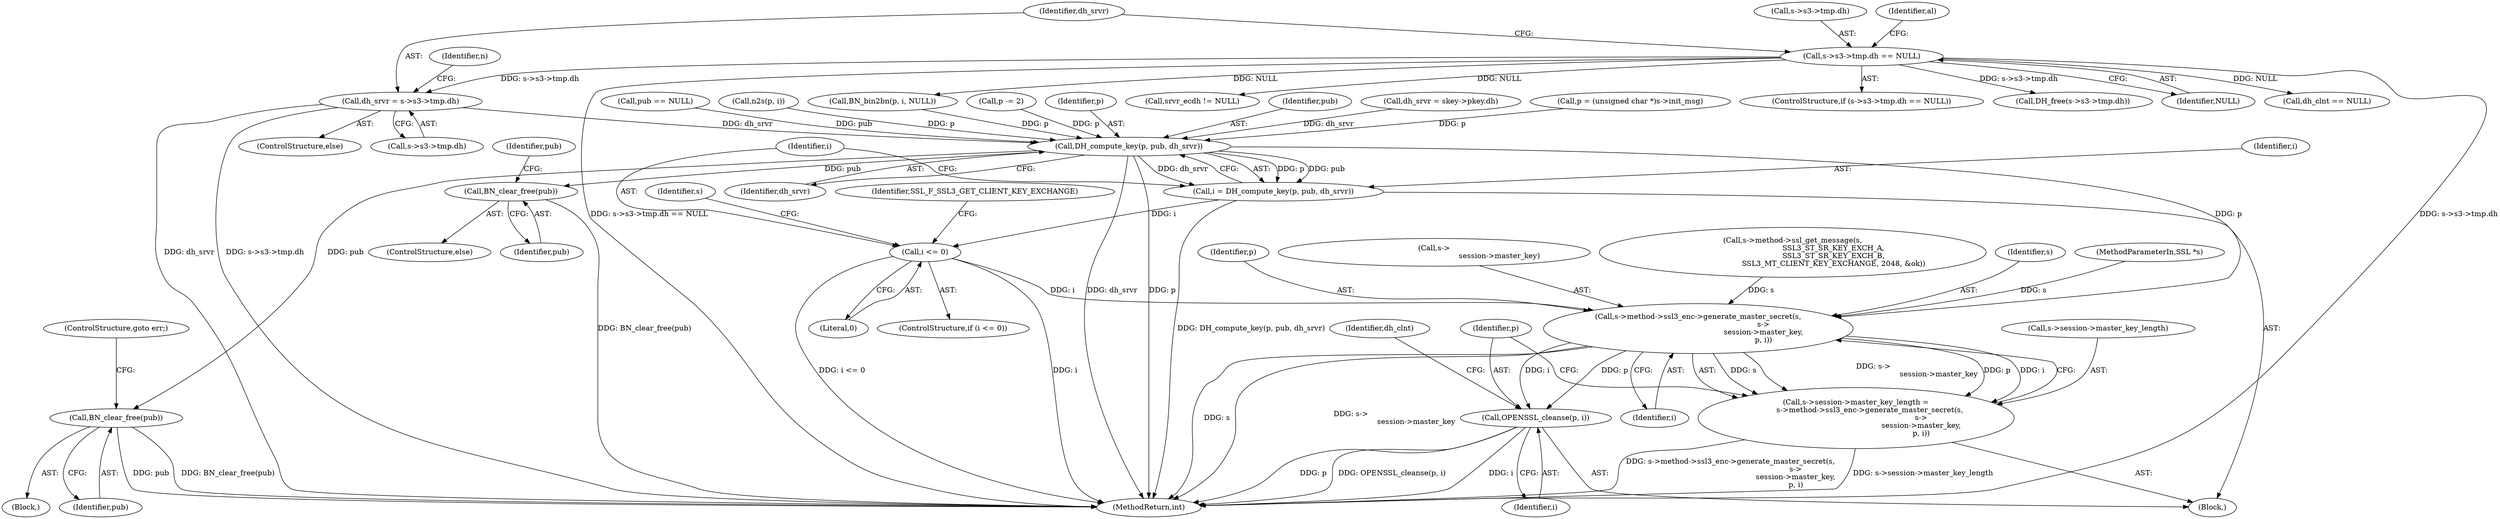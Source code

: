 digraph "0_openssl_3c66a669dfc7b3792f7af0758ea26fe8502ce70c@pointer" {
"1000667" [label="(Call,dh_srvr = s->s3->tmp.dh)"];
"1000649" [label="(Call,s->s3->tmp.dh == NULL)"];
"1000740" [label="(Call,DH_compute_key(p, pub, dh_srvr))"];
"1000738" [label="(Call,i = DH_compute_key(p, pub, dh_srvr))"];
"1000745" [label="(Call,i <= 0)"];
"1000788" [label="(Call,s->method->ssl3_enc->generate_master_secret(s,\n                                                        s->\n                                                        session->master_key,\n                                                        p, i))"];
"1000782" [label="(Call,s->session->master_key_length =\n            s->method->ssl3_enc->generate_master_secret(s,\n                                                        s->\n                                                        session->master_key,\n                                                        p, i))"];
"1000797" [label="(Call,OPENSSL_cleanse(p, i))"];
"1000752" [label="(Call,BN_clear_free(pub))"];
"1000777" [label="(Call,BN_clear_free(pub))"];
"1000746" [label="(Identifier,i)"];
"1002148" [label="(Call,srvr_ecdh != NULL)"];
"1000797" [label="(Call,OPENSSL_cleanse(p, i))"];
"1000782" [label="(Call,s->session->master_key_length =\n            s->method->ssl3_enc->generate_master_secret(s,\n                                                        s->\n                                                        session->master_key,\n                                                        p, i))"];
"1000648" [label="(ControlStructure,if (s->s3->tmp.dh == NULL))"];
"1000750" [label="(Identifier,SSL_F_SSL3_GET_CLIENT_KEY_EXCHANGE)"];
"1000747" [label="(Literal,0)"];
"1000798" [label="(Identifier,p)"];
"1000666" [label="(ControlStructure,else)"];
"1000575" [label="(Call,p -= 2)"];
"1000755" [label="(Call,DH_free(s->s3->tmp.dh))"];
"1000660" [label="(Identifier,al)"];
"1000739" [label="(Identifier,i)"];
"1000753" [label="(Identifier,pub)"];
"1000795" [label="(Identifier,p)"];
"1000754" [label="(ControlStructure,goto err;)"];
"1000649" [label="(Call,s->s3->tmp.dh == NULL)"];
"1002163" [label="(MethodReturn,int)"];
"1000517" [label="(Block,)"];
"1000752" [label="(Call,BN_clear_free(pub))"];
"1000667" [label="(Call,dh_srvr = s->s3->tmp.dh)"];
"1000790" [label="(Call,s->\n                                                        session->master_key)"];
"1000741" [label="(Identifier,p)"];
"1000796" [label="(Identifier,i)"];
"1000745" [label="(Call,i <= 0)"];
"1000657" [label="(Identifier,NULL)"];
"1000186" [label="(Call,s->method->ssl_get_message(s,\n                                   SSL3_ST_SR_KEY_EXCH_A,\n                                   SSL3_ST_SR_KEY_EXCH_B,\n                                   SSL3_MT_CLIENT_KEY_EXCHANGE, 2048, &ok))"];
"1000776" [label="(ControlStructure,else)"];
"1000780" [label="(Identifier,pub)"];
"1000738" [label="(Call,i = DH_compute_key(p, pub, dh_srvr))"];
"1000704" [label="(Call,dh_clnt == NULL)"];
"1000748" [label="(Block,)"];
"1000742" [label="(Identifier,pub)"];
"1000668" [label="(Identifier,dh_srvr)"];
"1000640" [label="(Call,dh_srvr = skey->pkey.dh)"];
"1000788" [label="(Call,s->method->ssl3_enc->generate_master_secret(s,\n                                                        s->\n                                                        session->master_key,\n                                                        p, i))"];
"1000650" [label="(Call,s->s3->tmp.dh)"];
"1000799" [label="(Identifier,i)"];
"1000801" [label="(Identifier,dh_clnt)"];
"1000778" [label="(Identifier,pub)"];
"1000789" [label="(Identifier,s)"];
"1000744" [label="(ControlStructure,if (i <= 0))"];
"1000142" [label="(MethodParameterIn,SSL *s)"];
"1000669" [label="(Call,s->s3->tmp.dh)"];
"1000725" [label="(Call,BN_bin2bn(p, i, NULL))"];
"1000201" [label="(Call,p = (unsigned char *)s->init_msg)"];
"1000777" [label="(Call,BN_clear_free(pub))"];
"1000783" [label="(Call,s->session->master_key_length)"];
"1000730" [label="(Call,pub == NULL)"];
"1000740" [label="(Call,DH_compute_key(p, pub, dh_srvr))"];
"1000743" [label="(Identifier,dh_srvr)"];
"1000678" [label="(Identifier,n)"];
"1000759" [label="(Identifier,s)"];
"1000532" [label="(Call,n2s(p, i))"];
"1000667" -> "1000666"  [label="AST: "];
"1000667" -> "1000669"  [label="CFG: "];
"1000668" -> "1000667"  [label="AST: "];
"1000669" -> "1000667"  [label="AST: "];
"1000678" -> "1000667"  [label="CFG: "];
"1000667" -> "1002163"  [label="DDG: dh_srvr"];
"1000667" -> "1002163"  [label="DDG: s->s3->tmp.dh"];
"1000649" -> "1000667"  [label="DDG: s->s3->tmp.dh"];
"1000667" -> "1000740"  [label="DDG: dh_srvr"];
"1000649" -> "1000648"  [label="AST: "];
"1000649" -> "1000657"  [label="CFG: "];
"1000650" -> "1000649"  [label="AST: "];
"1000657" -> "1000649"  [label="AST: "];
"1000660" -> "1000649"  [label="CFG: "];
"1000668" -> "1000649"  [label="CFG: "];
"1000649" -> "1002163"  [label="DDG: s->s3->tmp.dh"];
"1000649" -> "1002163"  [label="DDG: s->s3->tmp.dh == NULL"];
"1000649" -> "1000704"  [label="DDG: NULL"];
"1000649" -> "1000725"  [label="DDG: NULL"];
"1000649" -> "1000755"  [label="DDG: s->s3->tmp.dh"];
"1000649" -> "1002148"  [label="DDG: NULL"];
"1000740" -> "1000738"  [label="AST: "];
"1000740" -> "1000743"  [label="CFG: "];
"1000741" -> "1000740"  [label="AST: "];
"1000742" -> "1000740"  [label="AST: "];
"1000743" -> "1000740"  [label="AST: "];
"1000738" -> "1000740"  [label="CFG: "];
"1000740" -> "1002163"  [label="DDG: dh_srvr"];
"1000740" -> "1002163"  [label="DDG: p"];
"1000740" -> "1000738"  [label="DDG: p"];
"1000740" -> "1000738"  [label="DDG: pub"];
"1000740" -> "1000738"  [label="DDG: dh_srvr"];
"1000532" -> "1000740"  [label="DDG: p"];
"1000725" -> "1000740"  [label="DDG: p"];
"1000575" -> "1000740"  [label="DDG: p"];
"1000201" -> "1000740"  [label="DDG: p"];
"1000730" -> "1000740"  [label="DDG: pub"];
"1000640" -> "1000740"  [label="DDG: dh_srvr"];
"1000740" -> "1000752"  [label="DDG: pub"];
"1000740" -> "1000777"  [label="DDG: pub"];
"1000740" -> "1000788"  [label="DDG: p"];
"1000738" -> "1000517"  [label="AST: "];
"1000739" -> "1000738"  [label="AST: "];
"1000746" -> "1000738"  [label="CFG: "];
"1000738" -> "1002163"  [label="DDG: DH_compute_key(p, pub, dh_srvr)"];
"1000738" -> "1000745"  [label="DDG: i"];
"1000745" -> "1000744"  [label="AST: "];
"1000745" -> "1000747"  [label="CFG: "];
"1000746" -> "1000745"  [label="AST: "];
"1000747" -> "1000745"  [label="AST: "];
"1000750" -> "1000745"  [label="CFG: "];
"1000759" -> "1000745"  [label="CFG: "];
"1000745" -> "1002163"  [label="DDG: i <= 0"];
"1000745" -> "1002163"  [label="DDG: i"];
"1000745" -> "1000788"  [label="DDG: i"];
"1000788" -> "1000782"  [label="AST: "];
"1000788" -> "1000796"  [label="CFG: "];
"1000789" -> "1000788"  [label="AST: "];
"1000790" -> "1000788"  [label="AST: "];
"1000795" -> "1000788"  [label="AST: "];
"1000796" -> "1000788"  [label="AST: "];
"1000782" -> "1000788"  [label="CFG: "];
"1000788" -> "1002163"  [label="DDG: s"];
"1000788" -> "1002163"  [label="DDG: s->\n                                                        session->master_key"];
"1000788" -> "1000782"  [label="DDG: s"];
"1000788" -> "1000782"  [label="DDG: s->\n                                                        session->master_key"];
"1000788" -> "1000782"  [label="DDG: p"];
"1000788" -> "1000782"  [label="DDG: i"];
"1000186" -> "1000788"  [label="DDG: s"];
"1000142" -> "1000788"  [label="DDG: s"];
"1000788" -> "1000797"  [label="DDG: p"];
"1000788" -> "1000797"  [label="DDG: i"];
"1000782" -> "1000517"  [label="AST: "];
"1000783" -> "1000782"  [label="AST: "];
"1000798" -> "1000782"  [label="CFG: "];
"1000782" -> "1002163"  [label="DDG: s->method->ssl3_enc->generate_master_secret(s,\n                                                        s->\n                                                        session->master_key,\n                                                        p, i)"];
"1000782" -> "1002163"  [label="DDG: s->session->master_key_length"];
"1000797" -> "1000517"  [label="AST: "];
"1000797" -> "1000799"  [label="CFG: "];
"1000798" -> "1000797"  [label="AST: "];
"1000799" -> "1000797"  [label="AST: "];
"1000801" -> "1000797"  [label="CFG: "];
"1000797" -> "1002163"  [label="DDG: i"];
"1000797" -> "1002163"  [label="DDG: p"];
"1000797" -> "1002163"  [label="DDG: OPENSSL_cleanse(p, i)"];
"1000752" -> "1000748"  [label="AST: "];
"1000752" -> "1000753"  [label="CFG: "];
"1000753" -> "1000752"  [label="AST: "];
"1000754" -> "1000752"  [label="CFG: "];
"1000752" -> "1002163"  [label="DDG: pub"];
"1000752" -> "1002163"  [label="DDG: BN_clear_free(pub)"];
"1000777" -> "1000776"  [label="AST: "];
"1000777" -> "1000778"  [label="CFG: "];
"1000778" -> "1000777"  [label="AST: "];
"1000780" -> "1000777"  [label="CFG: "];
"1000777" -> "1002163"  [label="DDG: BN_clear_free(pub)"];
}
